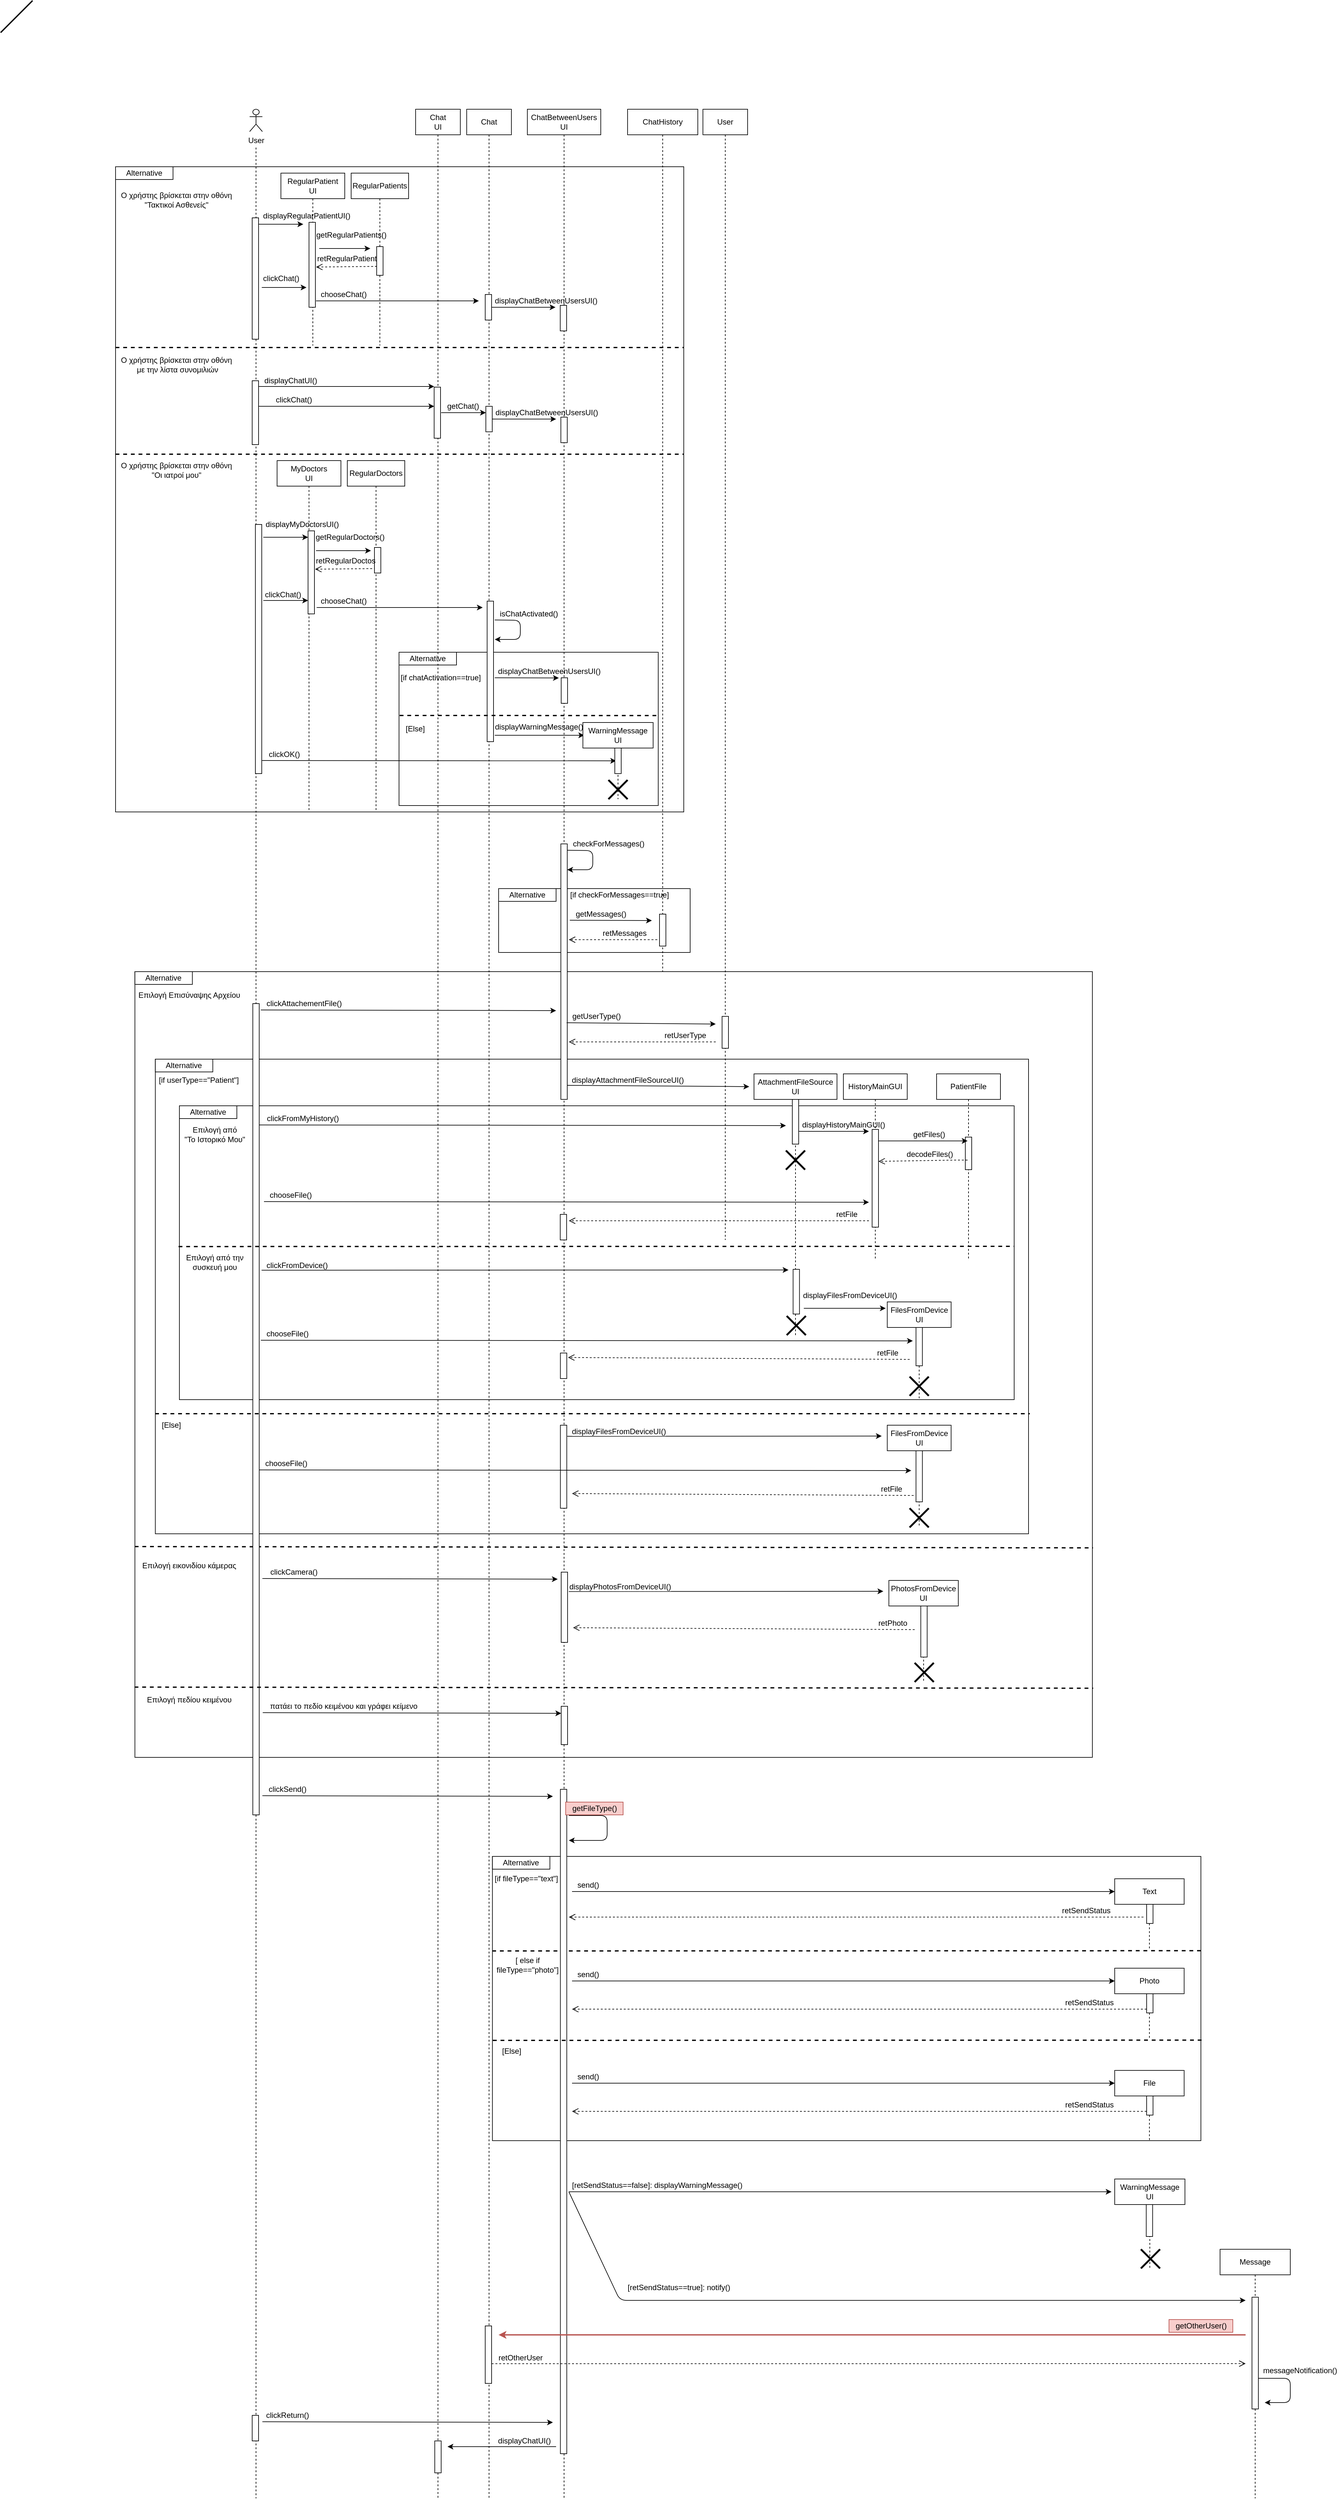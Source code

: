 <mxfile version="14.7.0" type="device"><diagram id="oEIhFgNjH7KnF-jAzQZn" name="Page-1"><mxGraphModel dx="2310" dy="829" grid="1" gridSize="10" guides="1" tooltips="1" connect="1" arrows="1" fold="1" page="1" pageScale="1" pageWidth="827" pageHeight="1169" math="0" shadow="0"><root><mxCell id="0"/><mxCell id="1" parent="0"/><mxCell id="R8qBYA23K9FQTYQ3hLR5-156" value="" style="rounded=0;whiteSpace=wrap;html=1;" parent="1" vertex="1"><mxGeometry x="460.31" y="3275" width="1109.69" height="445" as="geometry"/></mxCell><mxCell id="R8qBYA23K9FQTYQ3hLR5-157" value="Alternative" style="rounded=0;whiteSpace=wrap;html=1;" parent="1" vertex="1"><mxGeometry x="460.31" y="3275" width="90" height="20" as="geometry"/></mxCell><mxCell id="R8qBYA23K9FQTYQ3hLR5-158" value="" style="endArrow=none;dashed=1;html=1;strokeWidth=2;entryX=1.002;entryY=0.334;entryDx=0;entryDy=0;entryPerimeter=0;" parent="1" edge="1"><mxGeometry width="50" height="50" relative="1" as="geometry"><mxPoint x="460" y="3423" as="sourcePoint"/><mxPoint x="1572.219" y="3422.64" as="targetPoint"/></mxGeometry></mxCell><mxCell id="R8qBYA23K9FQTYQ3hLR5-143" value="" style="rounded=0;whiteSpace=wrap;html=1;" parent="1" vertex="1"><mxGeometry x="-99.69" y="1890" width="1499.69" height="1230" as="geometry"/></mxCell><mxCell id="R8qBYA23K9FQTYQ3hLR5-144" value="Alternative" style="rounded=0;whiteSpace=wrap;html=1;" parent="1" vertex="1"><mxGeometry x="-99.69" y="1890" width="90" height="20" as="geometry"/></mxCell><mxCell id="R8qBYA23K9FQTYQ3hLR5-145" value="" style="endArrow=none;dashed=1;html=1;strokeWidth=2;" parent="1" edge="1"><mxGeometry width="50" height="50" relative="1" as="geometry"><mxPoint x="-100" y="2790" as="sourcePoint"/><mxPoint x="1401" y="2792" as="targetPoint"/></mxGeometry></mxCell><mxCell id="R8qBYA23K9FQTYQ3hLR5-125" value="" style="rounded=0;whiteSpace=wrap;html=1;" parent="1" vertex="1"><mxGeometry x="-67.69" y="2027" width="1367.69" height="743" as="geometry"/></mxCell><mxCell id="R8qBYA23K9FQTYQ3hLR5-126" value="Alternative" style="rounded=0;whiteSpace=wrap;html=1;" parent="1" vertex="1"><mxGeometry x="-67.69" y="2027" width="90" height="20" as="geometry"/></mxCell><mxCell id="R8qBYA23K9FQTYQ3hLR5-57" value="" style="rounded=0;whiteSpace=wrap;html=1;" parent="1" vertex="1"><mxGeometry x="-30" y="2100" width="1307.5" height="460" as="geometry"/></mxCell><mxCell id="R8qBYA23K9FQTYQ3hLR5-58" value="Alternative" style="rounded=0;whiteSpace=wrap;html=1;" parent="1" vertex="1"><mxGeometry x="-30" y="2100" width="90" height="20" as="geometry"/></mxCell><mxCell id="R8qBYA23K9FQTYQ3hLR5-41" value="" style="rounded=0;whiteSpace=wrap;html=1;" parent="1" vertex="1"><mxGeometry x="-130" y="630" width="890" height="1010" as="geometry"/></mxCell><mxCell id="R8qBYA23K9FQTYQ3hLR5-42" value="Alternative" style="rounded=0;whiteSpace=wrap;html=1;" parent="1" vertex="1"><mxGeometry x="-130" y="630" width="90" height="20" as="geometry"/></mxCell><mxCell id="R8qBYA23K9FQTYQ3hLR5-43" value="" style="endArrow=none;dashed=1;html=1;strokeWidth=2;" parent="1" edge="1"><mxGeometry width="50" height="50" relative="1" as="geometry"><mxPoint x="-130" y="913" as="sourcePoint"/><mxPoint x="760" y="913" as="targetPoint"/></mxGeometry></mxCell><mxCell id="fNLBQ_880FYCPNuriIO4-30" value="" style="rounded=0;whiteSpace=wrap;html=1;" parent="1" vertex="1"><mxGeometry x="314" y="1390" width="406" height="240" as="geometry"/></mxCell><mxCell id="R8qBYA23K9FQTYQ3hLR5-31" value="" style="rounded=0;whiteSpace=wrap;html=1;" parent="1" vertex="1"><mxGeometry x="470" y="1760" width="300" height="100" as="geometry"/></mxCell><mxCell id="R8qBYA23K9FQTYQ3hLR5-32" value="Alternative" style="rounded=0;whiteSpace=wrap;html=1;" parent="1" vertex="1"><mxGeometry x="470" y="1760" width="90" height="20" as="geometry"/></mxCell><mxCell id="fNLBQ_880FYCPNuriIO4-31" value="Alternative" style="rounded=0;whiteSpace=wrap;html=1;" parent="1" vertex="1"><mxGeometry x="314" y="1390" width="90" height="20" as="geometry"/></mxCell><mxCell id="fNLBQ_880FYCPNuriIO4-3" style="edgeStyle=orthogonalEdgeStyle;rounded=0;orthogonalLoop=1;jettySize=auto;html=1;dashed=1;endArrow=none;endFill=0;" parent="1" edge="1"><mxGeometry relative="1" as="geometry"><mxPoint x="90" y="4280" as="targetPoint"/><mxPoint x="90" y="600" as="sourcePoint"/><Array as="points"><mxPoint x="90" y="600"/><mxPoint x="90" y="600"/></Array></mxGeometry></mxCell><mxCell id="fNLBQ_880FYCPNuriIO4-1" value="User" style="shape=umlActor;verticalLabelPosition=bottom;verticalAlign=top;html=1;outlineConnect=0;" parent="1" vertex="1"><mxGeometry x="80" y="540" width="20" height="35" as="geometry"/></mxCell><mxCell id="fNLBQ_880FYCPNuriIO4-7" value="User" style="shape=umlLifeline;perimeter=lifelinePerimeter;whiteSpace=wrap;html=1;container=1;collapsible=0;recursiveResize=0;outlineConnect=0;" parent="1" vertex="1"><mxGeometry x="790" y="540" width="70" height="1770" as="geometry"/></mxCell><mxCell id="fNLBQ_880FYCPNuriIO4-8" value="MyDoctors&lt;br&gt;UI" style="shape=umlLifeline;perimeter=lifelinePerimeter;whiteSpace=wrap;html=1;container=1;collapsible=0;recursiveResize=0;outlineConnect=0;" parent="1" vertex="1"><mxGeometry x="123" y="1090" width="100" height="550" as="geometry"/></mxCell><mxCell id="fNLBQ_880FYCPNuriIO4-9" value="RegularPatient&lt;br&gt;UI" style="shape=umlLifeline;perimeter=lifelinePerimeter;whiteSpace=wrap;html=1;container=1;collapsible=0;recursiveResize=0;outlineConnect=0;" parent="1" vertex="1"><mxGeometry x="129" y="640" width="100" height="270" as="geometry"/></mxCell><mxCell id="fNLBQ_880FYCPNuriIO4-10" value="Chat" style="shape=umlLifeline;perimeter=lifelinePerimeter;whiteSpace=wrap;html=1;container=1;collapsible=0;recursiveResize=0;outlineConnect=0;" parent="1" vertex="1"><mxGeometry x="420" y="540" width="70" height="3740" as="geometry"/></mxCell><mxCell id="fNLBQ_880FYCPNuriIO4-13" value="" style="html=1;points=[];perimeter=orthogonalPerimeter;" parent="1" vertex="1"><mxGeometry x="89" y="1190" width="10" height="390" as="geometry"/></mxCell><mxCell id="fNLBQ_880FYCPNuriIO4-14" value="" style="endArrow=classic;html=1;" parent="1" edge="1"><mxGeometry width="50" height="50" relative="1" as="geometry"><mxPoint x="101.5" y="1210" as="sourcePoint"/><mxPoint x="171.5" y="1210" as="targetPoint"/></mxGeometry></mxCell><mxCell id="fNLBQ_880FYCPNuriIO4-16" value="" style="html=1;verticalAlign=bottom;endArrow=open;dashed=1;endSize=8;exitX=0.04;exitY=0.975;exitDx=0;exitDy=0;exitPerimeter=0;" parent="1" edge="1"><mxGeometry relative="1" as="geometry"><mxPoint x="277.9" y="1259" as="sourcePoint"/><mxPoint x="182.5" y="1260" as="targetPoint"/></mxGeometry></mxCell><mxCell id="fNLBQ_880FYCPNuriIO4-17" value="displayMyDoctorsUI()" style="text;html=1;align=center;verticalAlign=middle;resizable=0;points=[];autosize=1;strokeColor=none;" parent="1" vertex="1"><mxGeometry x="96.5" y="1180" width="130" height="20" as="geometry"/></mxCell><mxCell id="fNLBQ_880FYCPNuriIO4-18" value="" style="html=1;points=[];perimeter=orthogonalPerimeter;" parent="1" vertex="1"><mxGeometry x="171.5" y="1200" width="10" height="130" as="geometry"/></mxCell><mxCell id="fNLBQ_880FYCPNuriIO4-20" value="RegularDoctors" style="shape=umlLifeline;perimeter=lifelinePerimeter;whiteSpace=wrap;html=1;container=1;collapsible=0;recursiveResize=0;outlineConnect=0;" parent="1" vertex="1"><mxGeometry x="233" y="1090" width="90" height="550" as="geometry"/></mxCell><mxCell id="fNLBQ_880FYCPNuriIO4-21" value="" style="endArrow=classic;html=1;" parent="1" edge="1"><mxGeometry width="50" height="50" relative="1" as="geometry"><mxPoint x="184" y="1231" as="sourcePoint"/><mxPoint x="270" y="1231" as="targetPoint"/></mxGeometry></mxCell><mxCell id="fNLBQ_880FYCPNuriIO4-22" value="" style="html=1;points=[];perimeter=orthogonalPerimeter;" parent="1" vertex="1"><mxGeometry x="275.5" y="1226" width="10" height="40" as="geometry"/></mxCell><mxCell id="fNLBQ_880FYCPNuriIO4-23" value="getRegularDoctors()" style="text;html=1;align=center;verticalAlign=middle;resizable=0;points=[];autosize=1;strokeColor=none;" parent="1" vertex="1"><mxGeometry x="176.5" y="1200" width="120" height="20" as="geometry"/></mxCell><mxCell id="fNLBQ_880FYCPNuriIO4-24" value="retRegularDoctos" style="text;html=1;align=center;verticalAlign=middle;resizable=0;points=[];autosize=1;strokeColor=none;" parent="1" vertex="1"><mxGeometry x="174.5" y="1237" width="110" height="20" as="geometry"/></mxCell><mxCell id="fNLBQ_880FYCPNuriIO4-25" value="" style="endArrow=classic;html=1;" parent="1" edge="1"><mxGeometry width="50" height="50" relative="1" as="geometry"><mxPoint x="185" y="1320" as="sourcePoint"/><mxPoint x="445" y="1320" as="targetPoint"/></mxGeometry></mxCell><mxCell id="fNLBQ_880FYCPNuriIO4-26" value="chooseChat()" style="text;html=1;align=center;verticalAlign=middle;resizable=0;points=[];autosize=1;strokeColor=none;" parent="1" vertex="1"><mxGeometry x="181.5" y="1300" width="90" height="20" as="geometry"/></mxCell><mxCell id="fNLBQ_880FYCPNuriIO4-28" value="Chat&lt;br&gt;UI" style="shape=umlLifeline;perimeter=lifelinePerimeter;whiteSpace=wrap;html=1;container=1;collapsible=0;recursiveResize=0;outlineConnect=0;" parent="1" vertex="1"><mxGeometry x="340" y="540" width="70" height="3740" as="geometry"/></mxCell><mxCell id="R8qBYA23K9FQTYQ3hLR5-214" value="" style="endArrow=classic;html=1;" parent="fNLBQ_880FYCPNuriIO4-28" edge="1"><mxGeometry width="50" height="50" relative="1" as="geometry"><mxPoint x="-240" y="3620" as="sourcePoint"/><mxPoint x="215" y="3621" as="targetPoint"/></mxGeometry></mxCell><mxCell id="fNLBQ_880FYCPNuriIO4-29" value="" style="html=1;points=[];perimeter=orthogonalPerimeter;" parent="1" vertex="1"><mxGeometry x="452" y="1310" width="10" height="220" as="geometry"/></mxCell><mxCell id="fNLBQ_880FYCPNuriIO4-33" value="" style="endArrow=classic;html=1;" parent="1" edge="1"><mxGeometry width="50" height="50" relative="1" as="geometry"><mxPoint x="464" y="1339.5" as="sourcePoint"/><mxPoint x="464" y="1370" as="targetPoint"/><Array as="points"><mxPoint x="504" y="1340"/><mxPoint x="504" y="1370"/></Array></mxGeometry></mxCell><mxCell id="fNLBQ_880FYCPNuriIO4-34" value="isChatActivated()" style="text;html=1;align=center;verticalAlign=middle;resizable=0;points=[];autosize=1;strokeColor=none;" parent="1" vertex="1"><mxGeometry x="461.5" y="1320" width="110" height="20" as="geometry"/></mxCell><mxCell id="fNLBQ_880FYCPNuriIO4-35" value="ChatBetweenUsers&lt;br&gt;UI" style="shape=umlLifeline;perimeter=lifelinePerimeter;whiteSpace=wrap;html=1;container=1;collapsible=0;recursiveResize=0;outlineConnect=0;" parent="1" vertex="1"><mxGeometry x="515" y="540" width="115" height="3740" as="geometry"/></mxCell><mxCell id="fNLBQ_880FYCPNuriIO4-36" value="" style="endArrow=classic;html=1;entryX=-0.376;entryY=0.007;entryDx=0;entryDy=0;entryPerimeter=0;" parent="1" target="fNLBQ_880FYCPNuriIO4-38" edge="1"><mxGeometry width="50" height="50" relative="1" as="geometry"><mxPoint x="464" y="1430" as="sourcePoint"/><mxPoint x="574" y="1430" as="targetPoint"/></mxGeometry></mxCell><mxCell id="fNLBQ_880FYCPNuriIO4-37" value="displayChatBetweenUsersUI()" style="text;html=1;align=center;verticalAlign=middle;resizable=0;points=[];autosize=1;strokeColor=none;" parent="1" vertex="1"><mxGeometry x="459" y="1410" width="180" height="20" as="geometry"/></mxCell><mxCell id="fNLBQ_880FYCPNuriIO4-38" value="" style="html=1;points=[];perimeter=orthogonalPerimeter;" parent="1" vertex="1"><mxGeometry x="568" y="1430" width="10" height="40" as="geometry"/></mxCell><mxCell id="fNLBQ_880FYCPNuriIO4-42" value="" style="endArrow=classic;html=1;" parent="1" edge="1"><mxGeometry width="50" height="50" relative="1" as="geometry"><mxPoint x="464" y="1520" as="sourcePoint"/><mxPoint x="604" y="1520" as="targetPoint"/></mxGeometry></mxCell><mxCell id="fNLBQ_880FYCPNuriIO4-44" value="" style="endArrow=classic;html=1;" parent="1" edge="1"><mxGeometry width="50" height="50" relative="1" as="geometry"><mxPoint x="99" y="1559.5" as="sourcePoint"/><mxPoint x="654" y="1560" as="targetPoint"/></mxGeometry></mxCell><mxCell id="fNLBQ_880FYCPNuriIO4-45" value="clickOK()" style="text;html=1;align=center;verticalAlign=middle;resizable=0;points=[];autosize=1;strokeColor=none;" parent="1" vertex="1"><mxGeometry x="104" y="1540" width="60" height="20" as="geometry"/></mxCell><mxCell id="fNLBQ_880FYCPNuriIO4-32" value="" style="endArrow=none;dashed=1;html=1;entryX=0.999;entryY=0.413;entryDx=0;entryDy=0;entryPerimeter=0;strokeWidth=2;" parent="1" target="fNLBQ_880FYCPNuriIO4-30" edge="1"><mxGeometry width="50" height="50" relative="1" as="geometry"><mxPoint x="315" y="1489" as="sourcePoint"/><mxPoint x="294" y="1380" as="targetPoint"/></mxGeometry></mxCell><mxCell id="fNLBQ_880FYCPNuriIO4-46" value="[if chatActivation==true]" style="text;html=1;align=center;verticalAlign=middle;resizable=0;points=[];autosize=1;strokeColor=none;" parent="1" vertex="1"><mxGeometry x="309" y="1420" width="140" height="20" as="geometry"/></mxCell><mxCell id="fNLBQ_880FYCPNuriIO4-47" value="[Else]" style="text;html=1;align=center;verticalAlign=middle;resizable=0;points=[];autosize=1;strokeColor=none;" parent="1" vertex="1"><mxGeometry x="314" y="1500" width="50" height="20" as="geometry"/></mxCell><mxCell id="fNLBQ_880FYCPNuriIO4-48" value="displayWarningMessage()" style="text;html=1;align=center;verticalAlign=middle;resizable=0;points=[];autosize=1;strokeColor=none;" parent="1" vertex="1"><mxGeometry x="458" y="1497" width="150" height="20" as="geometry"/></mxCell><mxCell id="fNLBQ_880FYCPNuriIO4-49" value="Ο χρήστης βρίσκεται στην οθόνη&lt;br&gt;&quot;Οι ιατροί μου&quot;" style="text;html=1;align=center;verticalAlign=middle;resizable=0;points=[];autosize=1;strokeColor=none;" parent="1" vertex="1"><mxGeometry x="-130" y="1090" width="190" height="30" as="geometry"/></mxCell><mxCell id="fNLBQ_880FYCPNuriIO4-50" value="Ο χρήστης βρίσκεται στην οθόνη&lt;br&gt;&quot;Τακτικοί Ασθενείς&quot;" style="text;html=1;align=center;verticalAlign=middle;resizable=0;points=[];autosize=1;strokeColor=none;" parent="1" vertex="1"><mxGeometry x="-130" y="667" width="190" height="30" as="geometry"/></mxCell><mxCell id="fNLBQ_880FYCPNuriIO4-51" value="" style="html=1;points=[];perimeter=orthogonalPerimeter;" parent="1" vertex="1"><mxGeometry x="84" y="710" width="10" height="190" as="geometry"/></mxCell><mxCell id="fNLBQ_880FYCPNuriIO4-52" value="" style="endArrow=classic;html=1;" parent="1" edge="1"><mxGeometry width="50" height="50" relative="1" as="geometry"><mxPoint x="94" y="720" as="sourcePoint"/><mxPoint x="164" y="720" as="targetPoint"/></mxGeometry></mxCell><mxCell id="fNLBQ_880FYCPNuriIO4-53" value="" style="html=1;points=[];perimeter=orthogonalPerimeter;" parent="1" vertex="1"><mxGeometry x="173" y="717" width="10" height="133" as="geometry"/></mxCell><mxCell id="fNLBQ_880FYCPNuriIO4-54" value="displayRegularPatientUI()" style="text;html=1;align=center;verticalAlign=middle;resizable=0;points=[];autosize=1;strokeColor=none;" parent="1" vertex="1"><mxGeometry x="94" y="697" width="150" height="20" as="geometry"/></mxCell><mxCell id="fNLBQ_880FYCPNuriIO4-55" value="RegularPatients" style="shape=umlLifeline;perimeter=lifelinePerimeter;whiteSpace=wrap;html=1;container=1;collapsible=0;recursiveResize=0;outlineConnect=0;" parent="1" vertex="1"><mxGeometry x="239" y="640" width="90" height="270" as="geometry"/></mxCell><mxCell id="fNLBQ_880FYCPNuriIO4-56" value="" style="html=1;points=[];perimeter=orthogonalPerimeter;" parent="1" vertex="1"><mxGeometry x="279" y="755" width="10" height="45" as="geometry"/></mxCell><mxCell id="fNLBQ_880FYCPNuriIO4-57" value="" style="html=1;verticalAlign=bottom;endArrow=open;dashed=1;endSize=8;exitX=0.04;exitY=0.975;exitDx=0;exitDy=0;exitPerimeter=0;" parent="1" edge="1"><mxGeometry relative="1" as="geometry"><mxPoint x="279.4" y="786" as="sourcePoint"/><mxPoint x="184" y="787" as="targetPoint"/></mxGeometry></mxCell><mxCell id="fNLBQ_880FYCPNuriIO4-58" value="" style="endArrow=classic;html=1;" parent="1" edge="1"><mxGeometry width="50" height="50" relative="1" as="geometry"><mxPoint x="189" y="758" as="sourcePoint"/><mxPoint x="269" y="758" as="targetPoint"/></mxGeometry></mxCell><mxCell id="fNLBQ_880FYCPNuriIO4-59" value="getRegularPatients()" style="text;html=1;align=center;verticalAlign=middle;resizable=0;points=[];autosize=1;strokeColor=none;" parent="1" vertex="1"><mxGeometry x="174" y="727" width="130" height="20" as="geometry"/></mxCell><mxCell id="fNLBQ_880FYCPNuriIO4-60" value="retRegularPatient" style="text;html=1;align=center;verticalAlign=middle;resizable=0;points=[];autosize=1;strokeColor=none;" parent="1" vertex="1"><mxGeometry x="177" y="764" width="110" height="20" as="geometry"/></mxCell><mxCell id="R8qBYA23K9FQTYQ3hLR5-1" value="" style="endArrow=classic;html=1;" parent="1" edge="1"><mxGeometry width="50" height="50" relative="1" as="geometry"><mxPoint x="184" y="840" as="sourcePoint"/><mxPoint x="439" y="840" as="targetPoint"/></mxGeometry></mxCell><mxCell id="R8qBYA23K9FQTYQ3hLR5-2" value="chooseChat()" style="text;html=1;align=center;verticalAlign=middle;resizable=0;points=[];autosize=1;strokeColor=none;" parent="1" vertex="1"><mxGeometry x="182" y="820" width="90" height="20" as="geometry"/></mxCell><mxCell id="R8qBYA23K9FQTYQ3hLR5-3" value="" style="endArrow=classic;html=1;" parent="1" edge="1"><mxGeometry width="50" height="50" relative="1" as="geometry"><mxPoint x="101.5" y="1309" as="sourcePoint"/><mxPoint x="171.5" y="1309" as="targetPoint"/></mxGeometry></mxCell><mxCell id="R8qBYA23K9FQTYQ3hLR5-4" value="clickChat()" style="text;html=1;align=center;verticalAlign=middle;resizable=0;points=[];autosize=1;strokeColor=none;" parent="1" vertex="1"><mxGeometry x="96.5" y="1290" width="70" height="20" as="geometry"/></mxCell><mxCell id="R8qBYA23K9FQTYQ3hLR5-5" value="" style="endArrow=classic;html=1;" parent="1" edge="1"><mxGeometry width="50" height="50" relative="1" as="geometry"><mxPoint x="99" y="819" as="sourcePoint"/><mxPoint x="169" y="819" as="targetPoint"/></mxGeometry></mxCell><mxCell id="R8qBYA23K9FQTYQ3hLR5-6" value="clickChat()" style="text;html=1;align=center;verticalAlign=middle;resizable=0;points=[];autosize=1;strokeColor=none;" parent="1" vertex="1"><mxGeometry x="94" y="795" width="70" height="20" as="geometry"/></mxCell><mxCell id="R8qBYA23K9FQTYQ3hLR5-7" value="" style="html=1;points=[];perimeter=orthogonalPerimeter;" parent="1" vertex="1"><mxGeometry x="449" y="830" width="10" height="40" as="geometry"/></mxCell><mxCell id="R8qBYA23K9FQTYQ3hLR5-8" value="displayChatBetweenUsersUI()" style="text;html=1;align=center;verticalAlign=middle;resizable=0;points=[];autosize=1;strokeColor=none;" parent="1" vertex="1"><mxGeometry x="454" y="830" width="180" height="20" as="geometry"/></mxCell><mxCell id="R8qBYA23K9FQTYQ3hLR5-9" value="" style="endArrow=classic;html=1;" parent="1" edge="1"><mxGeometry width="50" height="50" relative="1" as="geometry"><mxPoint x="459" y="850" as="sourcePoint"/><mxPoint x="559" y="850" as="targetPoint"/></mxGeometry></mxCell><mxCell id="R8qBYA23K9FQTYQ3hLR5-10" value="" style="html=1;points=[];perimeter=orthogonalPerimeter;" parent="1" vertex="1"><mxGeometry x="566.5" y="847" width="10" height="40" as="geometry"/></mxCell><mxCell id="R8qBYA23K9FQTYQ3hLR5-12" value="Ο χρήστης βρίσκεται στην οθόνη&lt;br&gt;&amp;nbsp;με την λίστα συνομιλιών" style="text;html=1;align=center;verticalAlign=middle;resizable=0;points=[];autosize=1;strokeColor=none;" parent="1" vertex="1"><mxGeometry x="-130" y="925" width="190" height="30" as="geometry"/></mxCell><mxCell id="R8qBYA23K9FQTYQ3hLR5-13" value="" style="html=1;points=[];perimeter=orthogonalPerimeter;" parent="1" vertex="1"><mxGeometry x="84" y="965" width="10" height="100" as="geometry"/></mxCell><mxCell id="R8qBYA23K9FQTYQ3hLR5-14" value="" style="html=1;points=[];perimeter=orthogonalPerimeter;" parent="1" vertex="1"><mxGeometry x="369" y="975" width="10" height="80" as="geometry"/></mxCell><mxCell id="R8qBYA23K9FQTYQ3hLR5-15" value="" style="endArrow=classic;html=1;" parent="1" edge="1"><mxGeometry width="50" height="50" relative="1" as="geometry"><mxPoint x="94" y="974" as="sourcePoint"/><mxPoint x="369" y="974" as="targetPoint"/></mxGeometry></mxCell><mxCell id="R8qBYA23K9FQTYQ3hLR5-16" value="displayChatUI()" style="text;html=1;align=center;verticalAlign=middle;resizable=0;points=[];autosize=1;strokeColor=none;" parent="1" vertex="1"><mxGeometry x="94" y="955" width="100" height="20" as="geometry"/></mxCell><mxCell id="R8qBYA23K9FQTYQ3hLR5-17" value="" style="endArrow=classic;html=1;" parent="1" edge="1"><mxGeometry width="50" height="50" relative="1" as="geometry"><mxPoint x="380" y="1015" as="sourcePoint"/><mxPoint x="450" y="1015" as="targetPoint"/></mxGeometry></mxCell><mxCell id="R8qBYA23K9FQTYQ3hLR5-18" value="getChat()" style="text;html=1;align=center;verticalAlign=middle;resizable=0;points=[];autosize=1;strokeColor=none;" parent="1" vertex="1"><mxGeometry x="379" y="995" width="70" height="20" as="geometry"/></mxCell><mxCell id="R8qBYA23K9FQTYQ3hLR5-19" value="" style="html=1;points=[];perimeter=orthogonalPerimeter;" parent="1" vertex="1"><mxGeometry x="450" y="1005" width="10" height="40" as="geometry"/></mxCell><mxCell id="R8qBYA23K9FQTYQ3hLR5-23" value="displayChatBetweenUsersUI()" style="text;html=1;align=center;verticalAlign=middle;resizable=0;points=[];autosize=1;strokeColor=none;" parent="1" vertex="1"><mxGeometry x="455" y="1005" width="180" height="20" as="geometry"/></mxCell><mxCell id="R8qBYA23K9FQTYQ3hLR5-24" value="" style="endArrow=classic;html=1;" parent="1" edge="1"><mxGeometry width="50" height="50" relative="1" as="geometry"><mxPoint x="460" y="1025" as="sourcePoint"/><mxPoint x="560" y="1025" as="targetPoint"/></mxGeometry></mxCell><mxCell id="R8qBYA23K9FQTYQ3hLR5-25" value="" style="html=1;points=[];perimeter=orthogonalPerimeter;" parent="1" vertex="1"><mxGeometry x="567.5" y="1022" width="10" height="40" as="geometry"/></mxCell><mxCell id="R8qBYA23K9FQTYQ3hLR5-26" value="" style="endArrow=classic;html=1;" parent="1" edge="1"><mxGeometry width="50" height="50" relative="1" as="geometry"><mxPoint x="94" y="1005" as="sourcePoint"/><mxPoint x="369" y="1005" as="targetPoint"/></mxGeometry></mxCell><mxCell id="R8qBYA23K9FQTYQ3hLR5-27" value="clickChat()" style="text;html=1;align=center;verticalAlign=middle;resizable=0;points=[];autosize=1;strokeColor=none;" parent="1" vertex="1"><mxGeometry x="114" y="985" width="70" height="20" as="geometry"/></mxCell><mxCell id="R8qBYA23K9FQTYQ3hLR5-28" value="" style="html=1;points=[];perimeter=orthogonalPerimeter;" parent="1" vertex="1"><mxGeometry x="567.5" y="1690" width="10" height="400" as="geometry"/></mxCell><mxCell id="R8qBYA23K9FQTYQ3hLR5-29" value="" style="endArrow=classic;html=1;" parent="1" edge="1"><mxGeometry width="50" height="50" relative="1" as="geometry"><mxPoint x="577.5" y="1700" as="sourcePoint"/><mxPoint x="577.5" y="1730.5" as="targetPoint"/><Array as="points"><mxPoint x="617.5" y="1700.5"/><mxPoint x="617.5" y="1730.5"/></Array></mxGeometry></mxCell><mxCell id="R8qBYA23K9FQTYQ3hLR5-30" value="checkForMessages()" style="text;html=1;align=center;verticalAlign=middle;resizable=0;points=[];autosize=1;strokeColor=none;" parent="1" vertex="1"><mxGeometry x="576.5" y="1680" width="130" height="20" as="geometry"/></mxCell><mxCell id="R8qBYA23K9FQTYQ3hLR5-33" value="[if checkForMessages==true]" style="text;html=1;align=center;verticalAlign=middle;resizable=0;points=[];autosize=1;strokeColor=none;" parent="1" vertex="1"><mxGeometry x="574" y="1760" width="170" height="20" as="geometry"/></mxCell><mxCell id="R8qBYA23K9FQTYQ3hLR5-34" value="ChatHistory" style="shape=umlLifeline;perimeter=lifelinePerimeter;whiteSpace=wrap;html=1;container=1;collapsible=0;recursiveResize=0;outlineConnect=0;" parent="1" vertex="1"><mxGeometry x="672" y="540" width="110" height="1350" as="geometry"/></mxCell><mxCell id="R8qBYA23K9FQTYQ3hLR5-35" value="" style="endArrow=classic;html=1;" parent="1" edge="1"><mxGeometry width="50" height="50" relative="1" as="geometry"><mxPoint x="581.5" y="1809.5" as="sourcePoint"/><mxPoint x="710" y="1810" as="targetPoint"/></mxGeometry></mxCell><mxCell id="R8qBYA23K9FQTYQ3hLR5-36" value="" style="html=1;points=[];perimeter=orthogonalPerimeter;" parent="1" vertex="1"><mxGeometry x="722" y="1800" width="10" height="50" as="geometry"/></mxCell><mxCell id="R8qBYA23K9FQTYQ3hLR5-37" value="getMessages()" style="text;html=1;align=center;verticalAlign=middle;resizable=0;points=[];autosize=1;strokeColor=none;" parent="1" vertex="1"><mxGeometry x="585" y="1790" width="90" height="20" as="geometry"/></mxCell><mxCell id="R8qBYA23K9FQTYQ3hLR5-38" value="" style="html=1;verticalAlign=bottom;endArrow=open;dashed=1;endSize=8;" parent="1" edge="1"><mxGeometry relative="1" as="geometry"><mxPoint x="718.5" y="1840" as="sourcePoint"/><mxPoint x="580" y="1840" as="targetPoint"/></mxGeometry></mxCell><mxCell id="R8qBYA23K9FQTYQ3hLR5-39" value="retMessages" style="text;html=1;align=center;verticalAlign=middle;resizable=0;points=[];autosize=1;strokeColor=none;" parent="1" vertex="1"><mxGeometry x="626.5" y="1820" width="80" height="20" as="geometry"/></mxCell><mxCell id="fNLBQ_880FYCPNuriIO4-40" value="WarningMessage&lt;br&gt;UI" style="shape=umlLifeline;perimeter=lifelinePerimeter;whiteSpace=wrap;html=1;container=1;collapsible=0;recursiveResize=0;outlineConnect=0;" parent="1" vertex="1"><mxGeometry x="602" y="1500" width="110" height="120" as="geometry"/></mxCell><mxCell id="fNLBQ_880FYCPNuriIO4-41" value="" style="html=1;points=[];perimeter=orthogonalPerimeter;" parent="1" vertex="1"><mxGeometry x="652" y="1540" width="10" height="40" as="geometry"/></mxCell><mxCell id="fNLBQ_880FYCPNuriIO4-43" value="" style="shape=umlDestroy;whiteSpace=wrap;html=1;strokeWidth=3;" parent="1" vertex="1"><mxGeometry x="642" y="1590" width="30" height="30" as="geometry"/></mxCell><mxCell id="R8qBYA23K9FQTYQ3hLR5-44" value="" style="endArrow=none;dashed=1;html=1;strokeWidth=2;" parent="1" edge="1"><mxGeometry width="50" height="50" relative="1" as="geometry"><mxPoint x="-130" y="1080" as="sourcePoint"/><mxPoint x="760" y="1080" as="targetPoint"/></mxGeometry></mxCell><mxCell id="R8qBYA23K9FQTYQ3hLR5-45" value="" style="html=1;points=[];perimeter=orthogonalPerimeter;" parent="1" vertex="1"><mxGeometry x="85" y="1940" width="10" height="1270" as="geometry"/></mxCell><mxCell id="R8qBYA23K9FQTYQ3hLR5-46" value="" style="endArrow=classic;html=1;" parent="1" edge="1"><mxGeometry width="50" height="50" relative="1" as="geometry"><mxPoint x="97.5" y="1950" as="sourcePoint"/><mxPoint x="560" y="1951" as="targetPoint"/></mxGeometry></mxCell><mxCell id="R8qBYA23K9FQTYQ3hLR5-47" value="clickAttachementFile()" style="text;html=1;align=center;verticalAlign=middle;resizable=0;points=[];autosize=1;strokeColor=none;" parent="1" vertex="1"><mxGeometry x="100" y="1930" width="130" height="20" as="geometry"/></mxCell><mxCell id="R8qBYA23K9FQTYQ3hLR5-48" value="Επιλογή Επισύναψης Αρχείου" style="text;html=1;align=center;verticalAlign=middle;resizable=0;points=[];autosize=1;strokeColor=none;" parent="1" vertex="1"><mxGeometry x="-100" y="1917" width="170" height="20" as="geometry"/></mxCell><mxCell id="R8qBYA23K9FQTYQ3hLR5-49" value="" style="html=1;points=[];perimeter=orthogonalPerimeter;" parent="1" vertex="1"><mxGeometry x="820" y="1960" width="10" height="50" as="geometry"/></mxCell><mxCell id="R8qBYA23K9FQTYQ3hLR5-50" value="" style="endArrow=classic;html=1;" parent="1" edge="1"><mxGeometry width="50" height="50" relative="1" as="geometry"><mxPoint x="576.5" y="1970" as="sourcePoint"/><mxPoint x="810" y="1972" as="targetPoint"/></mxGeometry></mxCell><mxCell id="R8qBYA23K9FQTYQ3hLR5-51" value="getUserType()" style="text;html=1;align=center;verticalAlign=middle;resizable=0;points=[];autosize=1;strokeColor=none;" parent="1" vertex="1"><mxGeometry x="577.5" y="1950" width="90" height="20" as="geometry"/></mxCell><mxCell id="R8qBYA23K9FQTYQ3hLR5-53" value="" style="html=1;verticalAlign=bottom;endArrow=open;dashed=1;endSize=8;" parent="1" edge="1"><mxGeometry relative="1" as="geometry"><mxPoint x="810" y="2000" as="sourcePoint"/><mxPoint x="580.0" y="2000" as="targetPoint"/></mxGeometry></mxCell><mxCell id="R8qBYA23K9FQTYQ3hLR5-54" value="retUserType" style="text;html=1;align=center;verticalAlign=middle;resizable=0;points=[];autosize=1;strokeColor=none;" parent="1" vertex="1"><mxGeometry x="722" y="1980" width="80" height="20" as="geometry"/></mxCell><mxCell id="R8qBYA23K9FQTYQ3hLR5-60" value="AttachmentFileSource&lt;br&gt;UI" style="shape=umlLifeline;perimeter=lifelinePerimeter;whiteSpace=wrap;html=1;container=1;collapsible=0;recursiveResize=0;outlineConnect=0;" parent="1" vertex="1"><mxGeometry x="870" y="2050" width="130" height="410" as="geometry"/></mxCell><mxCell id="R8qBYA23K9FQTYQ3hLR5-61" value="[if userType==&quot;Patient&quot;]" style="text;html=1;align=center;verticalAlign=middle;resizable=0;points=[];autosize=1;strokeColor=none;" parent="1" vertex="1"><mxGeometry x="-70" y="2050" width="140" height="20" as="geometry"/></mxCell><mxCell id="R8qBYA23K9FQTYQ3hLR5-62" value="" style="endArrow=classic;html=1;" parent="1" edge="1"><mxGeometry width="50" height="50" relative="1" as="geometry"><mxPoint x="95" y="2130" as="sourcePoint"/><mxPoint x="920" y="2131" as="targetPoint"/></mxGeometry></mxCell><mxCell id="R8qBYA23K9FQTYQ3hLR5-63" value="clickFromMyHistory()" style="text;html=1;align=center;verticalAlign=middle;resizable=0;points=[];autosize=1;strokeColor=none;" parent="1" vertex="1"><mxGeometry x="97.5" y="2110" width="130" height="20" as="geometry"/></mxCell><mxCell id="R8qBYA23K9FQTYQ3hLR5-64" value="" style="endArrow=classic;html=1;" parent="1" edge="1"><mxGeometry width="50" height="50" relative="1" as="geometry"><mxPoint x="577.5" y="2068" as="sourcePoint"/><mxPoint x="862.5" y="2070" as="targetPoint"/></mxGeometry></mxCell><mxCell id="R8qBYA23K9FQTYQ3hLR5-65" value="displayAttachmentFileSourceUI()" style="text;html=1;align=center;verticalAlign=middle;resizable=0;points=[];autosize=1;strokeColor=none;" parent="1" vertex="1"><mxGeometry x="576.5" y="2050" width="190" height="20" as="geometry"/></mxCell><mxCell id="R8qBYA23K9FQTYQ3hLR5-66" value="" style="html=1;points=[];perimeter=orthogonalPerimeter;" parent="1" vertex="1"><mxGeometry x="930" y="2090" width="10" height="70" as="geometry"/></mxCell><mxCell id="R8qBYA23K9FQTYQ3hLR5-69" value="HistoryMainGUI" style="shape=umlLifeline;perimeter=lifelinePerimeter;whiteSpace=wrap;html=1;container=1;collapsible=0;recursiveResize=0;outlineConnect=0;" parent="1" vertex="1"><mxGeometry x="1010" y="2050" width="100" height="290" as="geometry"/></mxCell><mxCell id="R8qBYA23K9FQTYQ3hLR5-70" value="" style="html=1;points=[];perimeter=orthogonalPerimeter;" parent="R8qBYA23K9FQTYQ3hLR5-69" vertex="1"><mxGeometry x="45" y="87" width="10" height="153" as="geometry"/></mxCell><mxCell id="R8qBYA23K9FQTYQ3hLR5-71" value="PatientFile" style="shape=umlLifeline;perimeter=lifelinePerimeter;whiteSpace=wrap;html=1;container=1;collapsible=0;recursiveResize=0;outlineConnect=0;" parent="1" vertex="1"><mxGeometry x="1156" y="2050" width="100" height="290" as="geometry"/></mxCell><mxCell id="R8qBYA23K9FQTYQ3hLR5-72" value="" style="html=1;points=[];perimeter=orthogonalPerimeter;" parent="R8qBYA23K9FQTYQ3hLR5-71" vertex="1"><mxGeometry x="45" y="99" width="10" height="51" as="geometry"/></mxCell><mxCell id="R8qBYA23K9FQTYQ3hLR5-73" value="" style="endArrow=classic;html=1;" parent="1" edge="1"><mxGeometry width="50" height="50" relative="1" as="geometry"><mxPoint x="1065" y="2155" as="sourcePoint"/><mxPoint x="1204.5" y="2155" as="targetPoint"/></mxGeometry></mxCell><mxCell id="R8qBYA23K9FQTYQ3hLR5-74" value="getFiles()" style="edgeLabel;html=1;align=center;verticalAlign=middle;resizable=0;points=[];fontSize=12;" parent="R8qBYA23K9FQTYQ3hLR5-73" vertex="1" connectable="0"><mxGeometry x="0.166" y="1" relative="1" as="geometry"><mxPoint x="-3" y="-9" as="offset"/></mxGeometry></mxCell><mxCell id="R8qBYA23K9FQTYQ3hLR5-75" value="" style="html=1;verticalAlign=bottom;endArrow=open;dashed=1;endSize=8;" parent="1" edge="1"><mxGeometry relative="1" as="geometry"><mxPoint x="1204.5" y="2185" as="sourcePoint"/><mxPoint x="1065" y="2187" as="targetPoint"/><Array as="points"><mxPoint x="1185" y="2185"/></Array></mxGeometry></mxCell><mxCell id="R8qBYA23K9FQTYQ3hLR5-76" value="decodeFiles()" style="edgeLabel;html=1;align=center;verticalAlign=middle;resizable=0;points=[];fontSize=12;" parent="R8qBYA23K9FQTYQ3hLR5-75" vertex="1" connectable="0"><mxGeometry x="-0.129" y="-1" relative="1" as="geometry"><mxPoint x="1" y="-9" as="offset"/></mxGeometry></mxCell><mxCell id="R8qBYA23K9FQTYQ3hLR5-78" value="" style="endArrow=classic;html=1;" parent="1" edge="1"><mxGeometry width="50" height="50" relative="1" as="geometry"><mxPoint x="940.0" y="2140" as="sourcePoint"/><mxPoint x="1050" y="2140" as="targetPoint"/></mxGeometry></mxCell><mxCell id="R8qBYA23K9FQTYQ3hLR5-80" value="displayHistoryMainGUI()" style="text;html=1;align=center;verticalAlign=middle;resizable=0;points=[];autosize=1;strokeColor=none;fontSize=12;" parent="1" vertex="1"><mxGeometry x="935" y="2120" width="150" height="20" as="geometry"/></mxCell><mxCell id="R8qBYA23K9FQTYQ3hLR5-81" value="" style="shape=umlDestroy;whiteSpace=wrap;html=1;strokeWidth=3;" parent="1" vertex="1"><mxGeometry x="920" y="2170" width="30" height="30" as="geometry"/></mxCell><mxCell id="R8qBYA23K9FQTYQ3hLR5-82" value="" style="endArrow=classic;html=1;" parent="1" edge="1"><mxGeometry width="50" height="50" relative="1" as="geometry"><mxPoint x="102.5" y="2250" as="sourcePoint"/><mxPoint x="1050" y="2251" as="targetPoint"/></mxGeometry></mxCell><mxCell id="R8qBYA23K9FQTYQ3hLR5-83" value="chooseFile()" style="text;html=1;align=center;verticalAlign=middle;resizable=0;points=[];autosize=1;strokeColor=none;fontSize=12;" parent="1" vertex="1"><mxGeometry x="104" y="2230" width="80" height="20" as="geometry"/></mxCell><mxCell id="R8qBYA23K9FQTYQ3hLR5-87" value="" style="html=1;points=[];perimeter=orthogonalPerimeter;" parent="1" vertex="1"><mxGeometry x="566.5" y="2270" width="10" height="40" as="geometry"/></mxCell><mxCell id="R8qBYA23K9FQTYQ3hLR5-88" value="" style="html=1;verticalAlign=bottom;endArrow=open;dashed=1;endSize=8;" parent="1" edge="1"><mxGeometry relative="1" as="geometry"><mxPoint x="1050" y="2280" as="sourcePoint"/><mxPoint x="580.0" y="2280" as="targetPoint"/></mxGeometry></mxCell><mxCell id="R8qBYA23K9FQTYQ3hLR5-89" value="retFile" style="text;html=1;align=center;verticalAlign=middle;resizable=0;points=[];autosize=1;strokeColor=none;fontSize=12;" parent="1" vertex="1"><mxGeometry x="990" y="2260" width="50" height="20" as="geometry"/></mxCell><mxCell id="R8qBYA23K9FQTYQ3hLR5-90" value="" style="endArrow=classic;html=1;" parent="1" edge="1"><mxGeometry width="50" height="50" relative="1" as="geometry"><mxPoint x="100" y="3180" as="sourcePoint"/><mxPoint x="555" y="3181" as="targetPoint"/></mxGeometry></mxCell><mxCell id="R8qBYA23K9FQTYQ3hLR5-91" value="clickSend()" style="text;html=1;align=center;verticalAlign=middle;resizable=0;points=[];autosize=1;strokeColor=none;fontSize=12;" parent="1" vertex="1"><mxGeometry x="104" y="3160" width="70" height="20" as="geometry"/></mxCell><mxCell id="R8qBYA23K9FQTYQ3hLR5-92" value="[Else]" style="text;html=1;align=center;verticalAlign=middle;resizable=0;points=[];autosize=1;strokeColor=none;" parent="1" vertex="1"><mxGeometry x="-67.69" y="2590" width="50" height="20" as="geometry"/></mxCell><mxCell id="R8qBYA23K9FQTYQ3hLR5-93" value="" style="html=1;points=[];perimeter=orthogonalPerimeter;" parent="1" vertex="1"><mxGeometry x="931.25" y="2356" width="10" height="70" as="geometry"/></mxCell><mxCell id="R8qBYA23K9FQTYQ3hLR5-94" value="" style="endArrow=classic;html=1;" parent="1" edge="1"><mxGeometry width="50" height="50" relative="1" as="geometry"><mxPoint x="98.75" y="2357.41" as="sourcePoint"/><mxPoint x="924" y="2357" as="targetPoint"/></mxGeometry></mxCell><mxCell id="R8qBYA23K9FQTYQ3hLR5-95" value="clickFromDevice()" style="text;html=1;align=center;verticalAlign=middle;resizable=0;points=[];autosize=1;strokeColor=none;fontSize=12;" parent="1" vertex="1"><mxGeometry x="99" y="2340" width="110" height="20" as="geometry"/></mxCell><mxCell id="R8qBYA23K9FQTYQ3hLR5-96" value="FilesFromDevice&lt;br&gt;UI" style="shape=umlLifeline;perimeter=lifelinePerimeter;whiteSpace=wrap;html=1;container=1;collapsible=0;recursiveResize=0;outlineConnect=0;" parent="1" vertex="1"><mxGeometry x="1078.75" y="2407" width="100" height="153" as="geometry"/></mxCell><mxCell id="R8qBYA23K9FQTYQ3hLR5-97" value="" style="html=1;points=[];perimeter=orthogonalPerimeter;" parent="R8qBYA23K9FQTYQ3hLR5-96" vertex="1"><mxGeometry x="45" y="40" width="10" height="60" as="geometry"/></mxCell><mxCell id="R8qBYA23K9FQTYQ3hLR5-98" value="" style="endArrow=classic;html=1;" parent="1" edge="1"><mxGeometry width="50" height="50" relative="1" as="geometry"><mxPoint x="948" y="2417" as="sourcePoint"/><mxPoint x="1076.25" y="2417" as="targetPoint"/></mxGeometry></mxCell><mxCell id="R8qBYA23K9FQTYQ3hLR5-100" value="&lt;span style=&quot;background-color: rgb(255 , 255 , 255)&quot;&gt;displayFilesFromDeviceUI()&lt;/span&gt;" style="text;html=1;align=center;verticalAlign=middle;resizable=0;points=[];autosize=1;strokeColor=none;fontSize=12;" parent="1" vertex="1"><mxGeometry x="940.25" y="2387" width="160" height="20" as="geometry"/></mxCell><mxCell id="R8qBYA23K9FQTYQ3hLR5-102" value="" style="shape=umlDestroy;whiteSpace=wrap;html=1;strokeWidth=3;" parent="1" vertex="1"><mxGeometry x="1113.75" y="2524" width="30" height="30" as="geometry"/></mxCell><mxCell id="R8qBYA23K9FQTYQ3hLR5-103" value="" style="endArrow=classic;html=1;" parent="1" edge="1"><mxGeometry width="50" height="50" relative="1" as="geometry"><mxPoint x="97.5" y="2467" as="sourcePoint"/><mxPoint x="1118.75" y="2468" as="targetPoint"/></mxGeometry></mxCell><mxCell id="R8qBYA23K9FQTYQ3hLR5-104" value="chooseFile()" style="text;html=1;align=center;verticalAlign=middle;resizable=0;points=[];autosize=1;strokeColor=none;fontSize=12;" parent="1" vertex="1"><mxGeometry x="99" y="2447" width="80" height="20" as="geometry"/></mxCell><mxCell id="R8qBYA23K9FQTYQ3hLR5-105" value="" style="html=1;verticalAlign=bottom;endArrow=open;dashed=1;endSize=8;" parent="1" edge="1"><mxGeometry relative="1" as="geometry"><mxPoint x="1113.75" y="2497" as="sourcePoint"/><mxPoint x="578.75" y="2494" as="targetPoint"/></mxGeometry></mxCell><mxCell id="R8qBYA23K9FQTYQ3hLR5-106" value="retFile" style="text;html=1;align=center;verticalAlign=middle;resizable=0;points=[];autosize=1;strokeColor=none;fontSize=12;" parent="1" vertex="1"><mxGeometry x="1053.75" y="2477" width="50" height="20" as="geometry"/></mxCell><mxCell id="R8qBYA23K9FQTYQ3hLR5-107" value="" style="html=1;points=[];perimeter=orthogonalPerimeter;" parent="1" vertex="1"><mxGeometry x="566.75" y="2487" width="10" height="40" as="geometry"/></mxCell><mxCell id="R8qBYA23K9FQTYQ3hLR5-108" value="Επιλογή από&lt;br&gt;&quot;Το Ιστορικό Μου&quot;" style="text;html=1;align=center;verticalAlign=middle;resizable=0;points=[];autosize=1;strokeColor=none;fontSize=12;" parent="1" vertex="1"><mxGeometry x="-30" y="2130" width="110" height="30" as="geometry"/></mxCell><mxCell id="R8qBYA23K9FQTYQ3hLR5-109" value="Επιλογή από την&lt;br&gt;συσκευή μου" style="text;html=1;align=center;verticalAlign=middle;resizable=0;points=[];autosize=1;strokeColor=none;fontSize=12;" parent="1" vertex="1"><mxGeometry x="-30" y="2330" width="110" height="30" as="geometry"/></mxCell><mxCell id="R8qBYA23K9FQTYQ3hLR5-112" value="" style="html=1;points=[];perimeter=orthogonalPerimeter;" parent="1" vertex="1"><mxGeometry x="566.75" y="2600" width="10" height="130" as="geometry"/></mxCell><mxCell id="R8qBYA23K9FQTYQ3hLR5-113" value="" style="shape=umlDestroy;whiteSpace=wrap;html=1;strokeWidth=3;" parent="1" vertex="1"><mxGeometry x="921.25" y="2429" width="30" height="30" as="geometry"/></mxCell><mxCell id="R8qBYA23K9FQTYQ3hLR5-114" value="" style="endArrow=classic;html=1;" parent="1" edge="1"><mxGeometry width="50" height="50" relative="1" as="geometry"><mxPoint x="577.5" y="2617.41" as="sourcePoint"/><mxPoint x="1070" y="2617" as="targetPoint"/></mxGeometry></mxCell><mxCell id="R8qBYA23K9FQTYQ3hLR5-116" value="&lt;span style=&quot;background-color: rgb(255 , 255 , 255)&quot;&gt;displayFilesFromDeviceUI()&lt;/span&gt;" style="text;html=1;align=center;verticalAlign=middle;resizable=0;points=[];autosize=1;strokeColor=none;fontSize=12;" parent="1" vertex="1"><mxGeometry x="577.5" y="2600" width="160" height="20" as="geometry"/></mxCell><mxCell id="R8qBYA23K9FQTYQ3hLR5-118" value="FilesFromDevice&lt;br&gt;UI" style="shape=umlLifeline;perimeter=lifelinePerimeter;whiteSpace=wrap;html=1;container=1;collapsible=0;recursiveResize=0;outlineConnect=0;" parent="1" vertex="1"><mxGeometry x="1078.75" y="2600" width="100" height="160" as="geometry"/></mxCell><mxCell id="R8qBYA23K9FQTYQ3hLR5-119" value="" style="html=1;points=[];perimeter=orthogonalPerimeter;" parent="R8qBYA23K9FQTYQ3hLR5-118" vertex="1"><mxGeometry x="45" y="40" width="10" height="80" as="geometry"/></mxCell><mxCell id="R8qBYA23K9FQTYQ3hLR5-120" value="" style="endArrow=classic;html=1;" parent="1" edge="1"><mxGeometry width="50" height="50" relative="1" as="geometry"><mxPoint x="95" y="2670" as="sourcePoint"/><mxPoint x="1116.25" y="2671.0" as="targetPoint"/></mxGeometry></mxCell><mxCell id="R8qBYA23K9FQTYQ3hLR5-121" value="chooseFile()" style="text;html=1;align=center;verticalAlign=middle;resizable=0;points=[];autosize=1;strokeColor=none;fontSize=12;" parent="1" vertex="1"><mxGeometry x="96.5" y="2650" width="80" height="20" as="geometry"/></mxCell><mxCell id="R8qBYA23K9FQTYQ3hLR5-122" value="" style="html=1;verticalAlign=bottom;endArrow=open;dashed=1;endSize=8;" parent="1" edge="1"><mxGeometry relative="1" as="geometry"><mxPoint x="1120.0" y="2710" as="sourcePoint"/><mxPoint x="585" y="2707" as="targetPoint"/></mxGeometry></mxCell><mxCell id="R8qBYA23K9FQTYQ3hLR5-123" value="retFile" style="text;html=1;align=center;verticalAlign=middle;resizable=0;points=[];autosize=1;strokeColor=none;fontSize=12;" parent="1" vertex="1"><mxGeometry x="1060" y="2690" width="50" height="20" as="geometry"/></mxCell><mxCell id="R8qBYA23K9FQTYQ3hLR5-124" value="" style="shape=umlDestroy;whiteSpace=wrap;html=1;strokeWidth=3;" parent="1" vertex="1"><mxGeometry x="1113.75" y="2730" width="30" height="30" as="geometry"/></mxCell><mxCell id="R8qBYA23K9FQTYQ3hLR5-127" value="" style="endArrow=none;dashed=1;html=1;strokeWidth=2;" parent="1" edge="1"><mxGeometry width="50" height="50" relative="1" as="geometry"><mxPoint x="-68" y="2582" as="sourcePoint"/><mxPoint x="1302" y="2582" as="targetPoint"/></mxGeometry></mxCell><mxCell id="R8qBYA23K9FQTYQ3hLR5-59" value="" style="endArrow=none;dashed=1;html=1;strokeWidth=2;exitX=-0.001;exitY=0.479;exitDx=0;exitDy=0;exitPerimeter=0;" parent="1" source="R8qBYA23K9FQTYQ3hLR5-57" edge="1"><mxGeometry width="50" height="50" relative="1" as="geometry"><mxPoint x="-63.5" y="2199" as="sourcePoint"/><mxPoint x="1278" y="2320" as="targetPoint"/></mxGeometry></mxCell><mxCell id="R8qBYA23K9FQTYQ3hLR5-128" value="Επιλογή πεδίου κειμένου" style="text;html=1;align=center;verticalAlign=middle;resizable=0;points=[];autosize=1;strokeColor=none;fontSize=12;" parent="1" vertex="1"><mxGeometry x="-90" y="3020" width="150" height="20" as="geometry"/></mxCell><mxCell id="R8qBYA23K9FQTYQ3hLR5-129" value="" style="html=1;points=[];perimeter=orthogonalPerimeter;" parent="1" vertex="1"><mxGeometry x="568" y="2830" width="10" height="110" as="geometry"/></mxCell><mxCell id="R8qBYA23K9FQTYQ3hLR5-130" value="" style="endArrow=classic;html=1;" parent="1" edge="1"><mxGeometry width="50" height="50" relative="1" as="geometry"><mxPoint x="100.5" y="3050" as="sourcePoint"/><mxPoint x="568" y="3051" as="targetPoint"/></mxGeometry></mxCell><mxCell id="R8qBYA23K9FQTYQ3hLR5-131" value="&amp;nbsp; &amp;nbsp;πατάει το πεδίο κειμένου και γράφει κείμενο" style="text;html=1;align=center;verticalAlign=middle;resizable=0;points=[];autosize=1;strokeColor=none;fontSize=12;" parent="1" vertex="1"><mxGeometry x="92" y="3030" width="260" height="20" as="geometry"/></mxCell><mxCell id="R8qBYA23K9FQTYQ3hLR5-132" value="Επιλογή εικονιδίου κάμερας" style="text;html=1;align=center;verticalAlign=middle;resizable=0;points=[];autosize=1;strokeColor=none;fontSize=12;" parent="1" vertex="1"><mxGeometry x="-95" y="2810" width="160" height="20" as="geometry"/></mxCell><mxCell id="R8qBYA23K9FQTYQ3hLR5-133" value="" style="endArrow=classic;html=1;" parent="1" edge="1"><mxGeometry width="50" height="50" relative="1" as="geometry"><mxPoint x="100" y="2840" as="sourcePoint"/><mxPoint x="562.5" y="2841" as="targetPoint"/></mxGeometry></mxCell><mxCell id="R8qBYA23K9FQTYQ3hLR5-134" value="clickCamera()" style="text;html=1;align=center;verticalAlign=middle;resizable=0;points=[];autosize=1;strokeColor=none;" parent="1" vertex="1"><mxGeometry x="104" y="2820" width="90" height="20" as="geometry"/></mxCell><mxCell id="R8qBYA23K9FQTYQ3hLR5-135" value="" style="endArrow=classic;html=1;" parent="1" edge="1"><mxGeometry width="50" height="50" relative="1" as="geometry"><mxPoint x="580" y="2860.41" as="sourcePoint"/><mxPoint x="1072.5" y="2860" as="targetPoint"/></mxGeometry></mxCell><mxCell id="R8qBYA23K9FQTYQ3hLR5-136" value="&lt;span style=&quot;background-color: rgb(255 , 255 , 255)&quot;&gt;displayPhotosFromDeviceUI()&lt;/span&gt;" style="text;html=1;align=center;verticalAlign=middle;resizable=0;points=[];autosize=1;strokeColor=none;fontSize=12;" parent="1" vertex="1"><mxGeometry x="575" y="2843" width="170" height="20" as="geometry"/></mxCell><mxCell id="R8qBYA23K9FQTYQ3hLR5-137" value="PhotosFromDevice&lt;br&gt;UI" style="shape=umlLifeline;perimeter=lifelinePerimeter;whiteSpace=wrap;html=1;container=1;collapsible=0;recursiveResize=0;outlineConnect=0;" parent="1" vertex="1"><mxGeometry x="1081.25" y="2843" width="108.75" height="160" as="geometry"/></mxCell><mxCell id="R8qBYA23K9FQTYQ3hLR5-138" value="" style="html=1;points=[];perimeter=orthogonalPerimeter;" parent="R8qBYA23K9FQTYQ3hLR5-137" vertex="1"><mxGeometry x="50" y="40" width="10" height="80" as="geometry"/></mxCell><mxCell id="R8qBYA23K9FQTYQ3hLR5-139" value="" style="shape=umlDestroy;whiteSpace=wrap;html=1;strokeWidth=3;" parent="1" vertex="1"><mxGeometry x="1121.63" y="2972" width="30" height="30" as="geometry"/></mxCell><mxCell id="R8qBYA23K9FQTYQ3hLR5-140" value="" style="html=1;verticalAlign=bottom;endArrow=open;dashed=1;endSize=8;" parent="1" edge="1"><mxGeometry relative="1" as="geometry"><mxPoint x="1121.63" y="2920" as="sourcePoint"/><mxPoint x="586.63" y="2917" as="targetPoint"/></mxGeometry></mxCell><mxCell id="R8qBYA23K9FQTYQ3hLR5-141" value="retPhoto" style="text;html=1;align=center;verticalAlign=middle;resizable=0;points=[];autosize=1;strokeColor=none;fontSize=12;" parent="1" vertex="1"><mxGeometry x="1056.63" y="2900" width="60" height="20" as="geometry"/></mxCell><mxCell id="R8qBYA23K9FQTYQ3hLR5-142" value="" style="html=1;points=[];perimeter=orthogonalPerimeter;" parent="1" vertex="1"><mxGeometry x="568" y="3040" width="10" height="60" as="geometry"/></mxCell><mxCell id="R8qBYA23K9FQTYQ3hLR5-146" value="" style="endArrow=none;dashed=1;html=1;strokeWidth=2;entryX=1.001;entryY=0.712;entryDx=0;entryDy=0;entryPerimeter=0;" parent="1" edge="1"><mxGeometry width="50" height="50" relative="1" as="geometry"><mxPoint x="-100.25" y="3010" as="sourcePoint"/><mxPoint x="1401.25" y="3011.748" as="targetPoint"/></mxGeometry></mxCell><mxCell id="R8qBYA23K9FQTYQ3hLR5-147" value="" style="html=1;points=[];perimeter=orthogonalPerimeter;" parent="1" vertex="1"><mxGeometry x="566.75" y="3170" width="10" height="1040" as="geometry"/></mxCell><mxCell id="R8qBYA23K9FQTYQ3hLR5-148" value="&lt;font style=&quot;font-size: 12px&quot;&gt;Text&lt;/font&gt;" style="shape=umlLifeline;perimeter=lifelinePerimeter;whiteSpace=wrap;html=1;container=1;collapsible=0;recursiveResize=0;outlineConnect=0;" parent="1" vertex="1"><mxGeometry x="1435" y="3310" width="108.75" height="110" as="geometry"/></mxCell><mxCell id="R8qBYA23K9FQTYQ3hLR5-149" value="" style="html=1;points=[];perimeter=orthogonalPerimeter;" parent="R8qBYA23K9FQTYQ3hLR5-148" vertex="1"><mxGeometry x="50" y="40" width="10" height="30" as="geometry"/></mxCell><mxCell id="R8qBYA23K9FQTYQ3hLR5-151" value="" style="endArrow=classic;html=1;" parent="1" edge="1"><mxGeometry width="50" height="50" relative="1" as="geometry"><mxPoint x="585" y="3330" as="sourcePoint"/><mxPoint x="1435" y="3330" as="targetPoint"/></mxGeometry></mxCell><mxCell id="R8qBYA23K9FQTYQ3hLR5-152" value="send()" style="text;html=1;align=center;verticalAlign=middle;resizable=0;points=[];autosize=1;strokeColor=none;fontSize=12;" parent="1" vertex="1"><mxGeometry x="585" y="3310" width="50" height="20" as="geometry"/></mxCell><mxCell id="R8qBYA23K9FQTYQ3hLR5-159" value="" style="endArrow=classic;html=1;" parent="1" edge="1"><mxGeometry width="50" height="50" relative="1" as="geometry"><mxPoint x="580" y="3211" as="sourcePoint"/><mxPoint x="580" y="3250" as="targetPoint"/><Array as="points"><mxPoint x="640" y="3211"/><mxPoint x="640" y="3250"/></Array></mxGeometry></mxCell><mxCell id="R8qBYA23K9FQTYQ3hLR5-160" value="getFileType()" style="text;html=1;align=center;verticalAlign=middle;resizable=0;points=[];autosize=1;strokeColor=#b85450;fontSize=12;fillColor=#f8cecc;" parent="1" vertex="1"><mxGeometry x="575" y="3190" width="90" height="20" as="geometry"/></mxCell><mxCell id="R8qBYA23K9FQTYQ3hLR5-166" value="&lt;font style=&quot;font-size: 12px&quot;&gt;Photo&lt;/font&gt;" style="shape=umlLifeline;perimeter=lifelinePerimeter;whiteSpace=wrap;html=1;container=1;collapsible=0;recursiveResize=0;outlineConnect=0;" parent="1" vertex="1"><mxGeometry x="1435" y="3450" width="108.75" height="110" as="geometry"/></mxCell><mxCell id="R8qBYA23K9FQTYQ3hLR5-167" value="" style="html=1;points=[];perimeter=orthogonalPerimeter;" parent="R8qBYA23K9FQTYQ3hLR5-166" vertex="1"><mxGeometry x="50" y="40" width="10" height="30" as="geometry"/></mxCell><mxCell id="R8qBYA23K9FQTYQ3hLR5-168" value="" style="endArrow=classic;html=1;" parent="1" edge="1"><mxGeometry width="50" height="50" relative="1" as="geometry"><mxPoint x="585" y="3470" as="sourcePoint"/><mxPoint x="1435" y="3470" as="targetPoint"/></mxGeometry></mxCell><mxCell id="R8qBYA23K9FQTYQ3hLR5-169" value="send()" style="text;html=1;align=center;verticalAlign=middle;resizable=0;points=[];autosize=1;strokeColor=none;fontSize=12;" parent="1" vertex="1"><mxGeometry x="585" y="3450" width="50" height="20" as="geometry"/></mxCell><mxCell id="R8qBYA23K9FQTYQ3hLR5-170" value="&lt;font style=&quot;font-size: 12px&quot;&gt;File&lt;/font&gt;" style="shape=umlLifeline;perimeter=lifelinePerimeter;whiteSpace=wrap;html=1;container=1;collapsible=0;recursiveResize=0;outlineConnect=0;" parent="1" vertex="1"><mxGeometry x="1435" y="3610" width="108.75" height="110" as="geometry"/></mxCell><mxCell id="R8qBYA23K9FQTYQ3hLR5-171" value="" style="html=1;points=[];perimeter=orthogonalPerimeter;" parent="R8qBYA23K9FQTYQ3hLR5-170" vertex="1"><mxGeometry x="50" y="40" width="10" height="30" as="geometry"/></mxCell><mxCell id="R8qBYA23K9FQTYQ3hLR5-172" value="" style="endArrow=classic;html=1;" parent="1" edge="1"><mxGeometry width="50" height="50" relative="1" as="geometry"><mxPoint x="585" y="3630" as="sourcePoint"/><mxPoint x="1435" y="3630" as="targetPoint"/></mxGeometry></mxCell><mxCell id="R8qBYA23K9FQTYQ3hLR5-173" value="send()" style="text;html=1;align=center;verticalAlign=middle;resizable=0;points=[];autosize=1;strokeColor=none;fontSize=12;" parent="1" vertex="1"><mxGeometry x="585" y="3610" width="50" height="20" as="geometry"/></mxCell><mxCell id="R8qBYA23K9FQTYQ3hLR5-174" value="" style="endArrow=none;dashed=1;html=1;strokeWidth=2;entryX=1.002;entryY=0.334;entryDx=0;entryDy=0;entryPerimeter=0;" parent="1" edge="1"><mxGeometry width="50" height="50" relative="1" as="geometry"><mxPoint x="461" y="3563" as="sourcePoint"/><mxPoint x="1573.219" y="3562.64" as="targetPoint"/></mxGeometry></mxCell><mxCell id="R8qBYA23K9FQTYQ3hLR5-175" value="[if fileType==&quot;text&quot;]" style="text;html=1;align=center;verticalAlign=middle;resizable=0;points=[];autosize=1;strokeColor=none;fontSize=12;" parent="1" vertex="1"><mxGeometry x="458" y="3300" width="110" height="20" as="geometry"/></mxCell><mxCell id="R8qBYA23K9FQTYQ3hLR5-176" value="[ else if &lt;br&gt;fileType==&quot;photo&quot;]" style="text;html=1;align=center;verticalAlign=middle;resizable=0;points=[];autosize=1;fontSize=12;" parent="1" vertex="1"><mxGeometry x="460" y="3430" width="110" height="30" as="geometry"/></mxCell><mxCell id="R8qBYA23K9FQTYQ3hLR5-177" value="[Else]" style="text;html=1;align=center;verticalAlign=middle;resizable=0;points=[];autosize=1;strokeColor=none;fontSize=12;" parent="1" vertex="1"><mxGeometry x="465" y="3570" width="50" height="20" as="geometry"/></mxCell><mxCell id="R8qBYA23K9FQTYQ3hLR5-178" value="" style="html=1;verticalAlign=bottom;endArrow=open;dashed=1;endSize=8;" parent="1" edge="1"><mxGeometry relative="1" as="geometry"><mxPoint x="1480" y="3370" as="sourcePoint"/><mxPoint x="580.0" y="3370.0" as="targetPoint"/></mxGeometry></mxCell><mxCell id="R8qBYA23K9FQTYQ3hLR5-179" value="retSendStatus" style="text;html=1;align=center;verticalAlign=middle;resizable=0;points=[];autosize=1;strokeColor=none;fontSize=12;" parent="1" vertex="1"><mxGeometry x="1345" y="3350" width="90" height="20" as="geometry"/></mxCell><mxCell id="R8qBYA23K9FQTYQ3hLR5-180" value="" style="html=1;verticalAlign=bottom;endArrow=open;dashed=1;endSize=8;" parent="1" edge="1"><mxGeometry relative="1" as="geometry"><mxPoint x="1485" y="3514.17" as="sourcePoint"/><mxPoint x="585" y="3514.17" as="targetPoint"/></mxGeometry></mxCell><mxCell id="R8qBYA23K9FQTYQ3hLR5-181" value="retSendStatus" style="text;html=1;align=center;verticalAlign=middle;resizable=0;points=[];autosize=1;strokeColor=none;fontSize=12;" parent="1" vertex="1"><mxGeometry x="1350" y="3494.17" width="90" height="20" as="geometry"/></mxCell><mxCell id="R8qBYA23K9FQTYQ3hLR5-182" value="" style="html=1;verticalAlign=bottom;endArrow=open;dashed=1;endSize=8;" parent="1" edge="1"><mxGeometry relative="1" as="geometry"><mxPoint x="1485" y="3674.17" as="sourcePoint"/><mxPoint x="585" y="3674.17" as="targetPoint"/></mxGeometry></mxCell><mxCell id="R8qBYA23K9FQTYQ3hLR5-183" value="retSendStatus" style="text;html=1;align=center;verticalAlign=middle;resizable=0;points=[];autosize=1;strokeColor=none;fontSize=12;" parent="1" vertex="1"><mxGeometry x="1350" y="3654.17" width="90" height="20" as="geometry"/></mxCell><mxCell id="R8qBYA23K9FQTYQ3hLR5-187" value="" style="endArrow=classic;html=1;" parent="1" edge="1"><mxGeometry width="50" height="50" relative="1" as="geometry"><mxPoint x="580" y="3800" as="sourcePoint"/><mxPoint x="1430" y="3800" as="targetPoint"/></mxGeometry></mxCell><mxCell id="R8qBYA23K9FQTYQ3hLR5-188" value="WarningMessage&lt;br&gt;UI" style="shape=umlLifeline;perimeter=lifelinePerimeter;whiteSpace=wrap;html=1;container=1;collapsible=0;recursiveResize=0;outlineConnect=0;" parent="1" vertex="1"><mxGeometry x="1435" y="3780" width="110" height="140" as="geometry"/></mxCell><mxCell id="R8qBYA23K9FQTYQ3hLR5-189" value="" style="shape=umlDestroy;whiteSpace=wrap;html=1;strokeWidth=3;" parent="1" vertex="1"><mxGeometry x="1476" y="3890" width="30" height="30" as="geometry"/></mxCell><mxCell id="R8qBYA23K9FQTYQ3hLR5-190" value="" style="html=1;points=[];perimeter=orthogonalPerimeter;" parent="1" vertex="1"><mxGeometry x="1484.38" y="3820" width="10" height="50" as="geometry"/></mxCell><mxCell id="R8qBYA23K9FQTYQ3hLR5-191" value="[retSendStatus==false]: displayWarningMessage()" style="text;html=1;align=center;verticalAlign=middle;resizable=0;points=[];autosize=1;strokeColor=none;fontSize=12;" parent="1" vertex="1"><mxGeometry x="577.5" y="3780" width="280" height="20" as="geometry"/></mxCell><mxCell id="R8qBYA23K9FQTYQ3hLR5-193" value="" style="endArrow=classic;html=1;" parent="1" edge="1"><mxGeometry width="50" height="50" relative="1" as="geometry"><mxPoint x="580" y="3800" as="sourcePoint"/><mxPoint x="1640" y="3970" as="targetPoint"/><Array as="points"><mxPoint x="660" y="3970"/></Array></mxGeometry></mxCell><mxCell id="R8qBYA23K9FQTYQ3hLR5-194" value="Message" style="shape=umlLifeline;perimeter=lifelinePerimeter;whiteSpace=wrap;html=1;container=1;collapsible=0;recursiveResize=0;outlineConnect=0;" parent="1" vertex="1"><mxGeometry x="1600" y="3890" width="110" height="390" as="geometry"/></mxCell><mxCell id="R8qBYA23K9FQTYQ3hLR5-195" value="" style="html=1;points=[];perimeter=orthogonalPerimeter;" parent="1" vertex="1"><mxGeometry x="1650" y="3965" width="10" height="175" as="geometry"/></mxCell><mxCell id="R8qBYA23K9FQTYQ3hLR5-196" value="[retSendStatus==true]: notify()" style="text;html=1;align=center;verticalAlign=middle;resizable=0;points=[];autosize=1;strokeColor=none;fontSize=12;" parent="1" vertex="1"><mxGeometry x="662" y="3940" width="180" height="20" as="geometry"/></mxCell><mxCell id="R8qBYA23K9FQTYQ3hLR5-198" value="" style="endArrow=classic;html=1;fontSize=12;strokeWidth=2;fillColor=#f8cecc;strokeColor=#b85450;" parent="1" edge="1"><mxGeometry width="50" height="50" relative="1" as="geometry"><mxPoint x="1640" y="4024" as="sourcePoint"/><mxPoint x="470" y="4024" as="targetPoint"/></mxGeometry></mxCell><mxCell id="R8qBYA23K9FQTYQ3hLR5-199" value="getOtherUser()" style="text;html=1;align=center;verticalAlign=middle;resizable=0;points=[];autosize=1;strokeColor=#b85450;fontSize=12;fillColor=#f8cecc;" parent="1" vertex="1"><mxGeometry x="1520" y="4000" width="100" height="20" as="geometry"/></mxCell><mxCell id="R8qBYA23K9FQTYQ3hLR5-203" value="" style="html=1;points=[];perimeter=orthogonalPerimeter;" parent="1" vertex="1"><mxGeometry x="449" y="4010" width="10" height="90" as="geometry"/></mxCell><mxCell id="R8qBYA23K9FQTYQ3hLR5-205" value="" style="html=1;verticalAlign=bottom;endArrow=open;dashed=1;endSize=8;" parent="1" edge="1"><mxGeometry relative="1" as="geometry"><mxPoint x="459" y="4069.17" as="sourcePoint"/><mxPoint x="1640" y="4069" as="targetPoint"/></mxGeometry></mxCell><mxCell id="R8qBYA23K9FQTYQ3hLR5-206" value="retOtherUser" style="text;html=1;align=center;verticalAlign=middle;resizable=0;points=[];autosize=1;strokeColor=none;fontSize=12;" parent="1" vertex="1"><mxGeometry x="459" y="4050" width="90" height="20" as="geometry"/></mxCell><mxCell id="R8qBYA23K9FQTYQ3hLR5-209" value="" style="endArrow=classic;html=1;" parent="1" edge="1"><mxGeometry width="50" height="50" relative="1" as="geometry"><mxPoint x="1660" y="4092" as="sourcePoint"/><mxPoint x="1670" y="4130" as="targetPoint"/><Array as="points"><mxPoint x="1710" y="4092"/><mxPoint x="1710" y="4130"/></Array></mxGeometry></mxCell><mxCell id="R8qBYA23K9FQTYQ3hLR5-210" value="messageΝotification()" style="text;html=1;align=center;verticalAlign=middle;resizable=0;points=[];autosize=1;strokeColor=none;fontSize=12;" parent="1" vertex="1"><mxGeometry x="1660" y="4070" width="130" height="20" as="geometry"/></mxCell><mxCell id="R8qBYA23K9FQTYQ3hLR5-212" value="" style="endArrow=classic;html=1;" parent="1" edge="1"><mxGeometry width="50" height="50" relative="1" as="geometry"><mxPoint x="560" y="4199" as="sourcePoint"/><mxPoint x="390" y="4199" as="targetPoint"/></mxGeometry></mxCell><mxCell id="R8qBYA23K9FQTYQ3hLR5-213" value="" style="html=1;points=[];perimeter=orthogonalPerimeter;" parent="1" vertex="1"><mxGeometry x="370" y="4190" width="10" height="50" as="geometry"/></mxCell><mxCell id="R8qBYA23K9FQTYQ3hLR5-215" value="" style="html=1;points=[];perimeter=orthogonalPerimeter;" parent="1" vertex="1"><mxGeometry x="84" y="4150" width="10" height="40" as="geometry"/></mxCell><mxCell id="R8qBYA23K9FQTYQ3hLR5-216" value="clickReturn()" style="text;html=1;align=center;verticalAlign=middle;resizable=0;points=[];autosize=1;strokeColor=none;fontSize=12;" parent="1" vertex="1"><mxGeometry x="99" y="4140" width="80" height="20" as="geometry"/></mxCell><mxCell id="R8qBYA23K9FQTYQ3hLR5-217" value="displayChatUI()" style="text;html=1;align=center;verticalAlign=middle;resizable=0;points=[];autosize=1;strokeColor=none;fontSize=12;" parent="1" vertex="1"><mxGeometry x="460.31" y="4180" width="100" height="20" as="geometry"/></mxCell><mxCell id="R8qBYA23K9FQTYQ3hLR5-218" value="" style="endArrow=none;html=1;fontSize=12;strokeWidth=2;" parent="1" edge="1"><mxGeometry width="50" height="50" relative="1" as="geometry"><mxPoint x="-310" y="420" as="sourcePoint"/><mxPoint x="-260" y="370" as="targetPoint"/></mxGeometry></mxCell></root></mxGraphModel></diagram></mxfile>